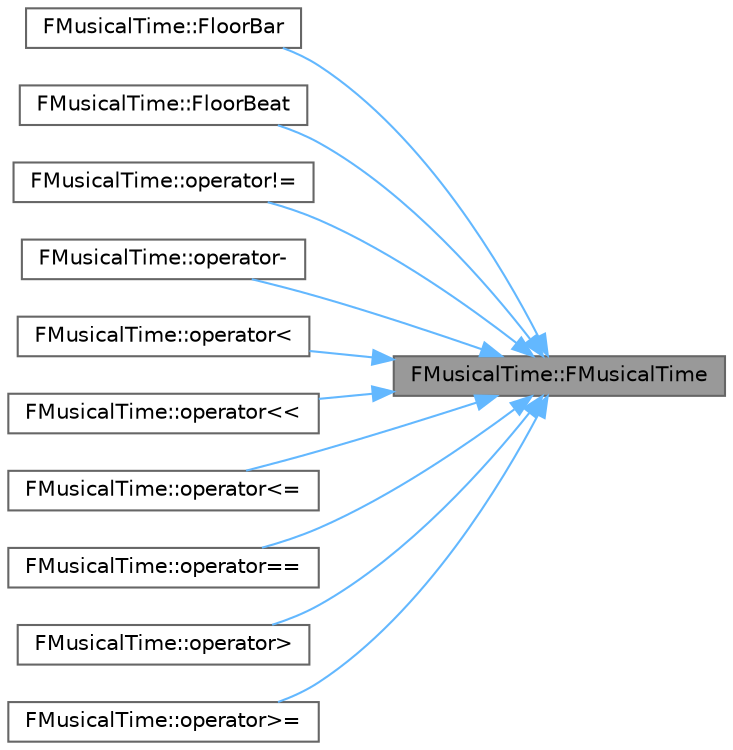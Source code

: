 digraph "FMusicalTime::FMusicalTime"
{
 // INTERACTIVE_SVG=YES
 // LATEX_PDF_SIZE
  bgcolor="transparent";
  edge [fontname=Helvetica,fontsize=10,labelfontname=Helvetica,labelfontsize=10];
  node [fontname=Helvetica,fontsize=10,shape=box,height=0.2,width=0.4];
  rankdir="RL";
  Node1 [id="Node000001",label="FMusicalTime::FMusicalTime",height=0.2,width=0.4,color="gray40", fillcolor="grey60", style="filled", fontcolor="black",tooltip=" "];
  Node1 -> Node2 [id="edge1_Node000001_Node000002",dir="back",color="steelblue1",style="solid",tooltip=" "];
  Node2 [id="Node000002",label="FMusicalTime::FloorBar",height=0.2,width=0.4,color="grey40", fillcolor="white", style="filled",URL="$de/dd9/structFMusicalTime.html#a04c052114f7f0755005140695bdf5da0",tooltip=" "];
  Node1 -> Node3 [id="edge2_Node000001_Node000003",dir="back",color="steelblue1",style="solid",tooltip=" "];
  Node3 [id="Node000003",label="FMusicalTime::FloorBeat",height=0.2,width=0.4,color="grey40", fillcolor="white", style="filled",URL="$de/dd9/structFMusicalTime.html#ac078cb5f1c854ca8aa3d54f2064f3813",tooltip=" "];
  Node1 -> Node4 [id="edge3_Node000001_Node000004",dir="back",color="steelblue1",style="solid",tooltip=" "];
  Node4 [id="Node000004",label="FMusicalTime::operator!=",height=0.2,width=0.4,color="grey40", fillcolor="white", style="filled",URL="$de/dd9/structFMusicalTime.html#a9138e605795dd0b72fb00f68e1711a13",tooltip=" "];
  Node1 -> Node5 [id="edge4_Node000001_Node000005",dir="back",color="steelblue1",style="solid",tooltip=" "];
  Node5 [id="Node000005",label="FMusicalTime::operator-",height=0.2,width=0.4,color="grey40", fillcolor="white", style="filled",URL="$de/dd9/structFMusicalTime.html#a026033eb6ce9bbd75ca38ccee2c3c05e",tooltip="return fractional bars between two musical times"];
  Node1 -> Node6 [id="edge5_Node000001_Node000006",dir="back",color="steelblue1",style="solid",tooltip=" "];
  Node6 [id="Node000006",label="FMusicalTime::operator\<",height=0.2,width=0.4,color="grey40", fillcolor="white", style="filled",URL="$de/dd9/structFMusicalTime.html#a2b55f545600c41456e2f6e65370bdd0d",tooltip=" "];
  Node1 -> Node7 [id="edge6_Node000001_Node000007",dir="back",color="steelblue1",style="solid",tooltip=" "];
  Node7 [id="Node000007",label="FMusicalTime::operator\<\<",height=0.2,width=0.4,color="grey40", fillcolor="white", style="filled",URL="$de/dd9/structFMusicalTime.html#ac6744cc5699bc39f51e625cb85dbbf88",tooltip=" "];
  Node1 -> Node8 [id="edge7_Node000001_Node000008",dir="back",color="steelblue1",style="solid",tooltip=" "];
  Node8 [id="Node000008",label="FMusicalTime::operator\<=",height=0.2,width=0.4,color="grey40", fillcolor="white", style="filled",URL="$de/dd9/structFMusicalTime.html#aefc71986d2d19ca6c23092f4e6c513dc",tooltip=" "];
  Node1 -> Node9 [id="edge8_Node000001_Node000009",dir="back",color="steelblue1",style="solid",tooltip=" "];
  Node9 [id="Node000009",label="FMusicalTime::operator==",height=0.2,width=0.4,color="grey40", fillcolor="white", style="filled",URL="$de/dd9/structFMusicalTime.html#abebfeb28374edf5a03d949ee4777086f",tooltip=" "];
  Node1 -> Node10 [id="edge9_Node000001_Node000010",dir="back",color="steelblue1",style="solid",tooltip=" "];
  Node10 [id="Node000010",label="FMusicalTime::operator\>",height=0.2,width=0.4,color="grey40", fillcolor="white", style="filled",URL="$de/dd9/structFMusicalTime.html#ab9abcef071c73323e00e972463c22123",tooltip=" "];
  Node1 -> Node11 [id="edge10_Node000001_Node000011",dir="back",color="steelblue1",style="solid",tooltip=" "];
  Node11 [id="Node000011",label="FMusicalTime::operator\>=",height=0.2,width=0.4,color="grey40", fillcolor="white", style="filled",URL="$de/dd9/structFMusicalTime.html#afe58870c448af05c7354a913f8066797",tooltip=" "];
}
